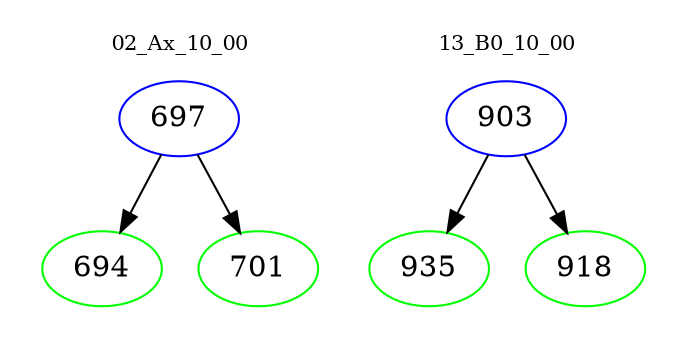 digraph{
subgraph cluster_0 {
color = white
label = "02_Ax_10_00";
fontsize=10;
T0_697 [label="697", color="blue"]
T0_697 -> T0_694 [color="black"]
T0_694 [label="694", color="green"]
T0_697 -> T0_701 [color="black"]
T0_701 [label="701", color="green"]
}
subgraph cluster_1 {
color = white
label = "13_B0_10_00";
fontsize=10;
T1_903 [label="903", color="blue"]
T1_903 -> T1_935 [color="black"]
T1_935 [label="935", color="green"]
T1_903 -> T1_918 [color="black"]
T1_918 [label="918", color="green"]
}
}
